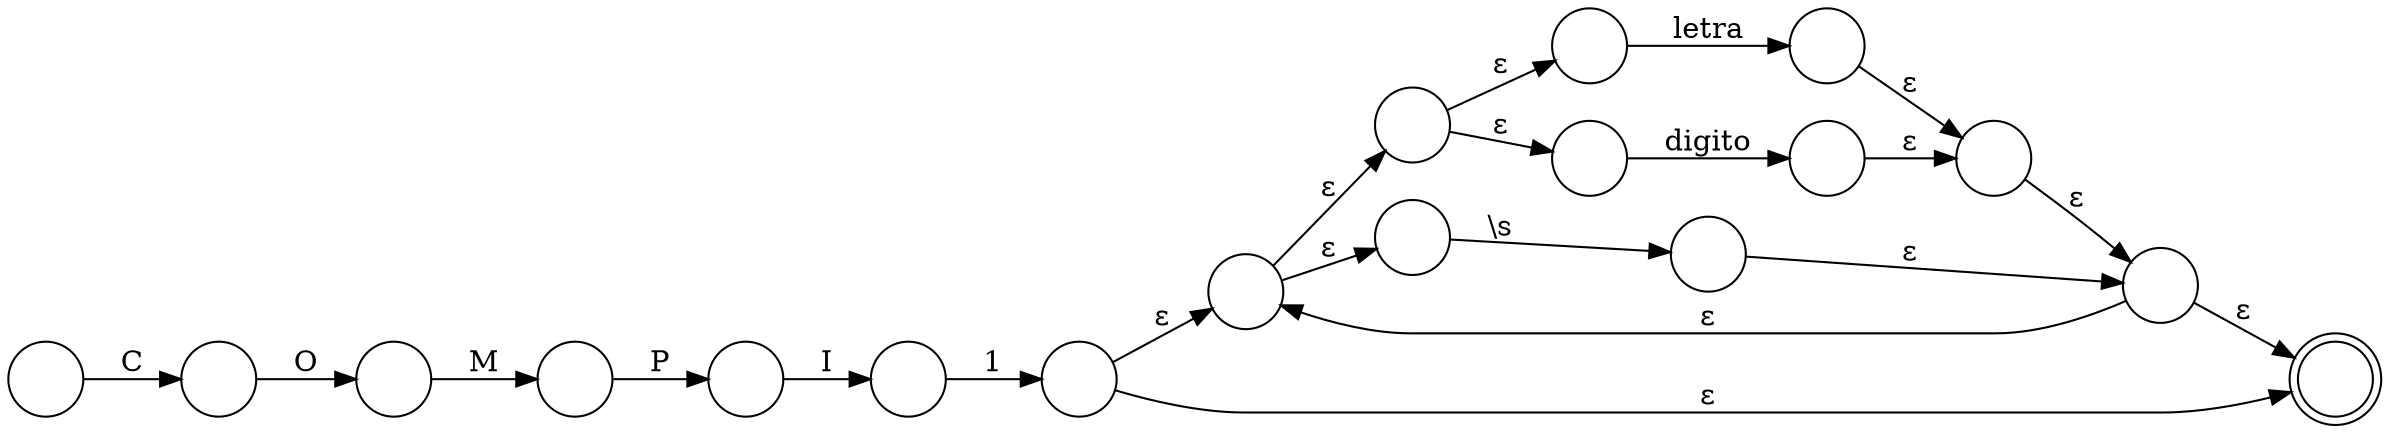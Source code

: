 digraph AFN {
	graph[fontname="Consolas" labelloc=t];
	node[shape=circle];
	rankdir = LR;
    N_18_start[label = ""];
    N_16_start[label = ""];
    N_14_start[label = ""];
    N_12_start[label = ""];
    N_10_start[label = ""];
    N_8_start[label = ""];
    N_6_start[label = ""];
    N_4_start[label = ""];
    N_3_start[label = ""];
    N_3_frst[label = ""];
    N_2[label = ""];
    N_3_exit[label = ""];
    N_4_exit[label = ""];
    N_6_exit[label = "" peripheries = 2];
    N_4_exit -> N_6_exit[label = "&epsilon;"];
    N_4_exit -> N_4_start[label = "&epsilon;"];
    N_3_exit -> N_4_exit[label = "&epsilon;"];
    N_2 -> N_3_exit[label = "&epsilon;"];
    N_3_frst -> N_2[label = "letra"];
    N_3_start -> N_3_frst[label = "&epsilon;"];
    N_3_scnd[label = ""];
    N_1[label = ""];
    N_3_exit[label = ""];
    N_1 -> N_3_exit[label = "&epsilon;"];
    N_3_scnd -> N_1[label = "digito"];
    N_3_start -> N_3_scnd[label = "&epsilon;"];
    N_4_start -> N_3_start[label = "&epsilon;"];
    N_4_scnd[label = ""];
    N_0[label = ""];
    N_4_exit[label = ""];
    N_0 -> N_4_exit[label = "&epsilon;"];
    N_4_scnd -> N_0[label = "\\s"];
    N_4_start -> N_4_scnd[label = "&epsilon;"];
    N_6_start -> N_4_start[label = "&epsilon;"];
    N_6_start -> N_6_exit[label = "&epsilon;"];
    N_8_start -> N_6_start[label = "1"];
    N_10_start -> N_8_start[label = "I"];
    N_12_start -> N_10_start[label = "P"];
    N_14_start -> N_12_start[label = "M"];
    N_16_start -> N_14_start[label = "O"];
    N_18_start -> N_16_start[label = "C"];
}